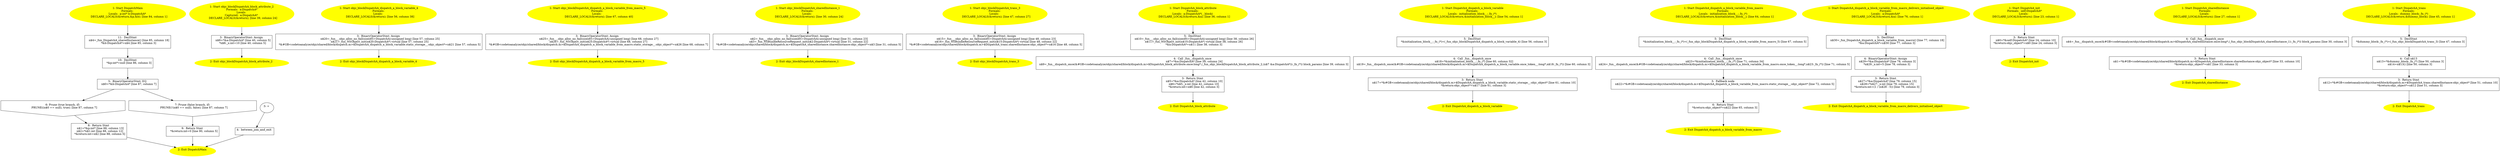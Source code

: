 /* @generated */
digraph cfg {
"DispatchMain.f6461dbdaeaf9a114cbe40f5f72fbb3f_1" [label="1: Start DispatchMain\nFormals: \nLocals:  p:int* b:DispatchA* \n   DECLARE_LOCALS(&return,&p,&b); [line 84, column 1]\n " color=yellow style=filled]
	

	 "DispatchMain.f6461dbdaeaf9a114cbe40f5f72fbb3f_1" -> "DispatchMain.f6461dbdaeaf9a114cbe40f5f72fbb3f_11" ;
"DispatchMain.f6461dbdaeaf9a114cbe40f5f72fbb3f_2" [label="2: Exit DispatchMain \n  " color=yellow style=filled]
	

"DispatchMain.f6461dbdaeaf9a114cbe40f5f72fbb3f_3" [label="3: + \n  " ]
	

	 "DispatchMain.f6461dbdaeaf9a114cbe40f5f72fbb3f_3" -> "DispatchMain.f6461dbdaeaf9a114cbe40f5f72fbb3f_4" ;
"DispatchMain.f6461dbdaeaf9a114cbe40f5f72fbb3f_4" [label="4:  between_join_and_exit \n  " shape="box"]
	

	 "DispatchMain.f6461dbdaeaf9a114cbe40f5f72fbb3f_4" -> "DispatchMain.f6461dbdaeaf9a114cbe40f5f72fbb3f_2" ;
"DispatchMain.f6461dbdaeaf9a114cbe40f5f72fbb3f_5" [label="5:  BinaryOperatorStmt: EQ \n   n$0=*&b:DispatchA* [line 87, column 7]\n " shape="box"]
	

	 "DispatchMain.f6461dbdaeaf9a114cbe40f5f72fbb3f_5" -> "DispatchMain.f6461dbdaeaf9a114cbe40f5f72fbb3f_6" ;
	 "DispatchMain.f6461dbdaeaf9a114cbe40f5f72fbb3f_5" -> "DispatchMain.f6461dbdaeaf9a114cbe40f5f72fbb3f_7" ;
"DispatchMain.f6461dbdaeaf9a114cbe40f5f72fbb3f_6" [label="6: Prune (true branch, if) \n   PRUNE((n$0 == null), true); [line 87, column 7]\n " shape="invhouse"]
	

	 "DispatchMain.f6461dbdaeaf9a114cbe40f5f72fbb3f_6" -> "DispatchMain.f6461dbdaeaf9a114cbe40f5f72fbb3f_8" ;
"DispatchMain.f6461dbdaeaf9a114cbe40f5f72fbb3f_7" [label="7: Prune (false branch, if) \n   PRUNE(!(n$0 == null), false); [line 87, column 7]\n " shape="invhouse"]
	

	 "DispatchMain.f6461dbdaeaf9a114cbe40f5f72fbb3f_7" -> "DispatchMain.f6461dbdaeaf9a114cbe40f5f72fbb3f_9" ;
"DispatchMain.f6461dbdaeaf9a114cbe40f5f72fbb3f_8" [label="8:  Return Stmt \n   n$1=*&p:int* [line 88, column 13]\n  n$2=*n$1:int [line 88, column 12]\n  *&return:int=n$2 [line 88, column 5]\n " shape="box"]
	

	 "DispatchMain.f6461dbdaeaf9a114cbe40f5f72fbb3f_8" -> "DispatchMain.f6461dbdaeaf9a114cbe40f5f72fbb3f_2" ;
"DispatchMain.f6461dbdaeaf9a114cbe40f5f72fbb3f_9" [label="9:  Return Stmt \n   *&return:int=0 [line 90, column 5]\n " shape="box"]
	

	 "DispatchMain.f6461dbdaeaf9a114cbe40f5f72fbb3f_9" -> "DispatchMain.f6461dbdaeaf9a114cbe40f5f72fbb3f_2" ;
"DispatchMain.f6461dbdaeaf9a114cbe40f5f72fbb3f_10" [label="10:  DeclStmt \n   *&p:int*=null [line 86, column 3]\n " shape="box"]
	

	 "DispatchMain.f6461dbdaeaf9a114cbe40f5f72fbb3f_10" -> "DispatchMain.f6461dbdaeaf9a114cbe40f5f72fbb3f_5" ;
"DispatchMain.f6461dbdaeaf9a114cbe40f5f72fbb3f_11" [label="11:  DeclStmt \n   n$4=_fun_DispatchA_sharedInstance() [line 85, column 18]\n  *&b:DispatchA*=n$4 [line 85, column 3]\n " shape="box"]
	

	 "DispatchMain.f6461dbdaeaf9a114cbe40f5f72fbb3f_11" -> "DispatchMain.f6461dbdaeaf9a114cbe40f5f72fbb3f_10" ;
"objc_blockDispatchA_block_attribute_2.871f06a0b12b5767153a5d30f3798261_1" [label="1: Start objc_blockDispatchA_block_attribute_2\nFormals:  a:DispatchA*\nLocals: \nCaptured:  a:DispatchA* \n   DECLARE_LOCALS(&return); [line 39, column 24]\n " color=yellow style=filled]
	

	 "objc_blockDispatchA_block_attribute_2.871f06a0b12b5767153a5d30f3798261_1" -> "objc_blockDispatchA_block_attribute_2.871f06a0b12b5767153a5d30f3798261_3" ;
"objc_blockDispatchA_block_attribute_2.871f06a0b12b5767153a5d30f3798261_2" [label="2: Exit objc_blockDispatchA_block_attribute_2 \n  " color=yellow style=filled]
	

"objc_blockDispatchA_block_attribute_2.871f06a0b12b5767153a5d30f3798261_3" [label="3:  BinaryOperatorStmt: Assign \n   n$8=*&a:DispatchA* [line 40, column 5]\n  *n$8._x:int=10 [line 40, column 5]\n " shape="box"]
	

	 "objc_blockDispatchA_block_attribute_2.871f06a0b12b5767153a5d30f3798261_3" -> "objc_blockDispatchA_block_attribute_2.871f06a0b12b5767153a5d30f3798261_2" ;
"objc_blockDispatchA_dispatch_a_block_variable_4.2eedc45fca2c35e6e8c11937ba7a2df8_1" [label="1: Start objc_blockDispatchA_dispatch_a_block_variable_4\nFormals: \nLocals:  \n   DECLARE_LOCALS(&return); [line 56, column 38]\n " color=yellow style=filled]
	

	 "objc_blockDispatchA_dispatch_a_block_variable_4.2eedc45fca2c35e6e8c11937ba7a2df8_1" -> "objc_blockDispatchA_dispatch_a_block_variable_4.2eedc45fca2c35e6e8c11937ba7a2df8_3" ;
"objc_blockDispatchA_dispatch_a_block_variable_4.2eedc45fca2c35e6e8c11937ba7a2df8_2" [label="2: Exit objc_blockDispatchA_dispatch_a_block_variable_4 \n  " color=yellow style=filled]
	

"objc_blockDispatchA_dispatch_a_block_variable_4.2eedc45fca2c35e6e8c11937ba7a2df8_3" [label="3:  BinaryOperatorStmt: Assign \n   n$20=_fun___objc_alloc_no_fail(sizeof(t=DispatchA):unsigned long) [line 57, column 25]\n  n$21=_fun_NSObject_init(n$20:DispatchA*) virtual [line 57, column 25]\n  *&#GB<codetoanalyze/objc/shared/block/dispatch.m>$DispatchA_dispatch_a_block_variable.static_storage__:objc_object*=n$21 [line 57, column 5]\n " shape="box"]
	

	 "objc_blockDispatchA_dispatch_a_block_variable_4.2eedc45fca2c35e6e8c11937ba7a2df8_3" -> "objc_blockDispatchA_dispatch_a_block_variable_4.2eedc45fca2c35e6e8c11937ba7a2df8_2" ;
"objc_blockDispatchA_dispatch_a_block_variable_from_macro_5.e4f37df69df9d95138cb008e85eedab8_1" [label="1: Start objc_blockDispatchA_dispatch_a_block_variable_from_macro_5\nFormals: \nLocals:  \n   DECLARE_LOCALS(&return); [line 67, column 40]\n " color=yellow style=filled]
	

	 "objc_blockDispatchA_dispatch_a_block_variable_from_macro_5.e4f37df69df9d95138cb008e85eedab8_1" -> "objc_blockDispatchA_dispatch_a_block_variable_from_macro_5.e4f37df69df9d95138cb008e85eedab8_3" ;
"objc_blockDispatchA_dispatch_a_block_variable_from_macro_5.e4f37df69df9d95138cb008e85eedab8_2" [label="2: Exit objc_blockDispatchA_dispatch_a_block_variable_from_macro_5 \n  " color=yellow style=filled]
	

"objc_blockDispatchA_dispatch_a_block_variable_from_macro_5.e4f37df69df9d95138cb008e85eedab8_3" [label="3:  BinaryOperatorStmt: Assign \n   n$25=_fun___objc_alloc_no_fail(sizeof(t=DispatchA):unsigned long) [line 68, column 27]\n  n$26=_fun_NSObject_init(n$25:DispatchA*) virtual [line 68, column 27]\n  *&#GB<codetoanalyze/objc/shared/block/dispatch.m>$DispatchA_dispatch_a_block_variable_from_macro.static_storage__:objc_object*=n$26 [line 68, column 7]\n " shape="box"]
	

	 "objc_blockDispatchA_dispatch_a_block_variable_from_macro_5.e4f37df69df9d95138cb008e85eedab8_3" -> "objc_blockDispatchA_dispatch_a_block_variable_from_macro_5.e4f37df69df9d95138cb008e85eedab8_2" ;
"objc_blockDispatchA_sharedInstance_1.0b8803e75b6a82e1a4530bcb953490e2_1" [label="1: Start objc_blockDispatchA_sharedInstance_1\nFormals: \nLocals:  \n   DECLARE_LOCALS(&return); [line 30, column 24]\n " color=yellow style=filled]
	

	 "objc_blockDispatchA_sharedInstance_1.0b8803e75b6a82e1a4530bcb953490e2_1" -> "objc_blockDispatchA_sharedInstance_1.0b8803e75b6a82e1a4530bcb953490e2_3" ;
"objc_blockDispatchA_sharedInstance_1.0b8803e75b6a82e1a4530bcb953490e2_2" [label="2: Exit objc_blockDispatchA_sharedInstance_1 \n  " color=yellow style=filled]
	

"objc_blockDispatchA_sharedInstance_1.0b8803e75b6a82e1a4530bcb953490e2_3" [label="3:  BinaryOperatorStmt: Assign \n   n$2=_fun___objc_alloc_no_fail(sizeof(t=DispatchA):unsigned long) [line 31, column 23]\n  n$3=_fun_NSBundleResourceRequest_init(n$2:DispatchA*) virtual [line 31, column 22]\n  *&#GB<codetoanalyze/objc/shared/block/dispatch.m>$DispatchA_sharedInstance.sharedInstance:objc_object*=n$3 [line 31, column 5]\n " shape="box"]
	

	 "objc_blockDispatchA_sharedInstance_1.0b8803e75b6a82e1a4530bcb953490e2_3" -> "objc_blockDispatchA_sharedInstance_1.0b8803e75b6a82e1a4530bcb953490e2_2" ;
"objc_blockDispatchA_trans_3.80c09fe69dc0d5591de63a0c525de29b_1" [label="1: Start objc_blockDispatchA_trans_3\nFormals: \nLocals:  \n   DECLARE_LOCALS(&return); [line 47, column 27]\n " color=yellow style=filled]
	

	 "objc_blockDispatchA_trans_3.80c09fe69dc0d5591de63a0c525de29b_1" -> "objc_blockDispatchA_trans_3.80c09fe69dc0d5591de63a0c525de29b_3" ;
"objc_blockDispatchA_trans_3.80c09fe69dc0d5591de63a0c525de29b_2" [label="2: Exit objc_blockDispatchA_trans_3 \n  " color=yellow style=filled]
	

"objc_blockDispatchA_trans_3.80c09fe69dc0d5591de63a0c525de29b_3" [label="3:  BinaryOperatorStmt: Assign \n   n$15=_fun___objc_alloc_no_fail(sizeof(t=DispatchA):unsigned long) [line 48, column 23]\n  n$16=_fun_NSBundleResourceRequest_init(n$15:DispatchA*) virtual [line 48, column 22]\n  *&#GB<codetoanalyze/objc/shared/block/dispatch.m>$DispatchA_trans.sharedInstance:objc_object*=n$16 [line 48, column 5]\n " shape="box"]
	

	 "objc_blockDispatchA_trans_3.80c09fe69dc0d5591de63a0c525de29b_3" -> "objc_blockDispatchA_trans_3.80c09fe69dc0d5591de63a0c525de29b_2" ;
"block_attribute#DispatchA#class.df997e345dbf19ec3438c667c942e14a_1" [label="1: Start DispatchA_block_attribute\nFormals: \nLocals:  a:DispatchA*(__block) \n   DECLARE_LOCALS(&return,&a); [line 36, column 1]\n " color=yellow style=filled]
	

	 "block_attribute#DispatchA#class.df997e345dbf19ec3438c667c942e14a_1" -> "block_attribute#DispatchA#class.df997e345dbf19ec3438c667c942e14a_5" ;
"block_attribute#DispatchA#class.df997e345dbf19ec3438c667c942e14a_2" [label="2: Exit DispatchA_block_attribute \n  " color=yellow style=filled]
	

"block_attribute#DispatchA#class.df997e345dbf19ec3438c667c942e14a_3" [label="3:  Return Stmt \n   n$5=*&a:DispatchA* [line 42, column 10]\n  n$6=*n$5._x:int [line 42, column 10]\n  *&return:int=n$6 [line 42, column 3]\n " shape="box"]
	

	 "block_attribute#DispatchA#class.df997e345dbf19ec3438c667c942e14a_3" -> "block_attribute#DispatchA#class.df997e345dbf19ec3438c667c942e14a_2" ;
"block_attribute#DispatchA#class.df997e345dbf19ec3438c667c942e14a_4" [label="4:  Call _fun__dispatch_once \n   n$7=*&a:DispatchA* [line 39, column 24]\n  n$9=_fun__dispatch_once(&#GB<codetoanalyze/objc/shared/block/dispatch.m>$DispatchA_block_attribute.once:long*,(_fun_objc_blockDispatchA_block_attribute_2,(n$7 &a:DispatchA*)):_fn_(*)) block_params [line 39, column 3]\n " shape="box"]
	

	 "block_attribute#DispatchA#class.df997e345dbf19ec3438c667c942e14a_4" -> "block_attribute#DispatchA#class.df997e345dbf19ec3438c667c942e14a_3" ;
"block_attribute#DispatchA#class.df997e345dbf19ec3438c667c942e14a_5" [label="5:  DeclStmt \n   n$10=_fun___objc_alloc_no_fail(sizeof(t=DispatchA):unsigned long) [line 38, column 26]\n  n$11=_fun_NSObject_init(n$10:DispatchA*) virtual [line 38, column 26]\n  *&a:DispatchA*=n$11 [line 38, column 3]\n " shape="box"]
	

	 "block_attribute#DispatchA#class.df997e345dbf19ec3438c667c942e14a_5" -> "block_attribute#DispatchA#class.df997e345dbf19ec3438c667c942e14a_4" ;
"dispatch_a_block_variable#DispatchA#class.3cc12dd22127281b8293b7c046d21bb2_1" [label="1: Start DispatchA_dispatch_a_block_variable\nFormals: \nLocals:  initialization_block__:_fn_(*) \n   DECLARE_LOCALS(&return,&initialization_block__); [line 54, column 1]\n " color=yellow style=filled]
	

	 "dispatch_a_block_variable#DispatchA#class.3cc12dd22127281b8293b7c046d21bb2_1" -> "dispatch_a_block_variable#DispatchA#class.3cc12dd22127281b8293b7c046d21bb2_5" ;
"dispatch_a_block_variable#DispatchA#class.3cc12dd22127281b8293b7c046d21bb2_2" [label="2: Exit DispatchA_dispatch_a_block_variable \n  " color=yellow style=filled]
	

"dispatch_a_block_variable#DispatchA#class.3cc12dd22127281b8293b7c046d21bb2_3" [label="3:  Return Stmt \n   n$17=*&#GB<codetoanalyze/objc/shared/block/dispatch.m>$DispatchA_dispatch_a_block_variable.static_storage__:objc_object* [line 61, column 10]\n  *&return:objc_object*=n$17 [line 61, column 3]\n " shape="box"]
	

	 "dispatch_a_block_variable#DispatchA#class.3cc12dd22127281b8293b7c046d21bb2_3" -> "dispatch_a_block_variable#DispatchA#class.3cc12dd22127281b8293b7c046d21bb2_2" ;
"dispatch_a_block_variable#DispatchA#class.3cc12dd22127281b8293b7c046d21bb2_4" [label="4:  Call _fun__dispatch_once \n   n$18=*&initialization_block__:_fn_(*) [line 60, column 32]\n  n$19=_fun__dispatch_once(&#GB<codetoanalyze/objc/shared/block/dispatch.m>$DispatchA_dispatch_a_block_variable.once_token__:long*,n$18:_fn_(*)) [line 60, column 3]\n " shape="box"]
	

	 "dispatch_a_block_variable#DispatchA#class.3cc12dd22127281b8293b7c046d21bb2_4" -> "dispatch_a_block_variable#DispatchA#class.3cc12dd22127281b8293b7c046d21bb2_3" ;
"dispatch_a_block_variable#DispatchA#class.3cc12dd22127281b8293b7c046d21bb2_5" [label="5:  DeclStmt \n   *&initialization_block__:_fn_(*)=(_fun_objc_blockDispatchA_dispatch_a_block_variable_4) [line 56, column 3]\n " shape="box"]
	

	 "dispatch_a_block_variable#DispatchA#class.3cc12dd22127281b8293b7c046d21bb2_5" -> "dispatch_a_block_variable#DispatchA#class.3cc12dd22127281b8293b7c046d21bb2_4" ;
"dispatch_a_block_variable_from_macro#DispatchA#class.92567a38d5ab3cf637f72030b1097441_1" [label="1: Start DispatchA_dispatch_a_block_variable_from_macro\nFormals: \nLocals:  initialization_block__:_fn_(*) \n   DECLARE_LOCALS(&return,&initialization_block__); [line 64, column 1]\n " color=yellow style=filled]
	

	 "dispatch_a_block_variable_from_macro#DispatchA#class.92567a38d5ab3cf637f72030b1097441_1" -> "dispatch_a_block_variable_from_macro#DispatchA#class.92567a38d5ab3cf637f72030b1097441_5" ;
"dispatch_a_block_variable_from_macro#DispatchA#class.92567a38d5ab3cf637f72030b1097441_2" [label="2: Exit DispatchA_dispatch_a_block_variable_from_macro \n  " color=yellow style=filled]
	

"dispatch_a_block_variable_from_macro#DispatchA#class.92567a38d5ab3cf637f72030b1097441_3" [label="3:  Fallback node \n   n$22=*&#GB<codetoanalyze/objc/shared/block/dispatch.m>$DispatchA_dispatch_a_block_variable_from_macro.static_storage__:objc_object* [line 72, column 5]\n " shape="box"]
	

	 "dispatch_a_block_variable_from_macro#DispatchA#class.92567a38d5ab3cf637f72030b1097441_3" -> "dispatch_a_block_variable_from_macro#DispatchA#class.92567a38d5ab3cf637f72030b1097441_6" ;
"dispatch_a_block_variable_from_macro#DispatchA#class.92567a38d5ab3cf637f72030b1097441_4" [label="4:  Call _fun__dispatch_once \n   n$23=*&initialization_block__:_fn_(*) [line 71, column 34]\n  n$24=_fun__dispatch_once(&#GB<codetoanalyze/objc/shared/block/dispatch.m>$DispatchA_dispatch_a_block_variable_from_macro.once_token__:long*,n$23:_fn_(*)) [line 71, column 5]\n " shape="box"]
	

	 "dispatch_a_block_variable_from_macro#DispatchA#class.92567a38d5ab3cf637f72030b1097441_4" -> "dispatch_a_block_variable_from_macro#DispatchA#class.92567a38d5ab3cf637f72030b1097441_3" ;
"dispatch_a_block_variable_from_macro#DispatchA#class.92567a38d5ab3cf637f72030b1097441_5" [label="5:  DeclStmt \n   *&initialization_block__:_fn_(*)=(_fun_objc_blockDispatchA_dispatch_a_block_variable_from_macro_5) [line 67, column 5]\n " shape="box"]
	

	 "dispatch_a_block_variable_from_macro#DispatchA#class.92567a38d5ab3cf637f72030b1097441_5" -> "dispatch_a_block_variable_from_macro#DispatchA#class.92567a38d5ab3cf637f72030b1097441_4" ;
"dispatch_a_block_variable_from_macro#DispatchA#class.92567a38d5ab3cf637f72030b1097441_6" [label="6:  Return Stmt \n   *&return:objc_object*=n$22 [line 65, column 3]\n " shape="box"]
	

	 "dispatch_a_block_variable_from_macro#DispatchA#class.92567a38d5ab3cf637f72030b1097441_6" -> "dispatch_a_block_variable_from_macro#DispatchA#class.92567a38d5ab3cf637f72030b1097441_2" ;
"dispatch_a_block_variable_from_macro_delivers_initialised_object#DispatchA#class.a58ef5afb5e1e9480b49788e2400c52c_1" [label="1: Start DispatchA_dispatch_a_block_variable_from_macro_delivers_initialised_object\nFormals: \nLocals:  a:DispatchA* \n   DECLARE_LOCALS(&return,&a); [line 76, column 1]\n " color=yellow style=filled]
	

	 "dispatch_a_block_variable_from_macro_delivers_initialised_object#DispatchA#class.a58ef5afb5e1e9480b49788e2400c52c_1" -> "dispatch_a_block_variable_from_macro_delivers_initialised_object#DispatchA#class.a58ef5afb5e1e9480b49788e2400c52c_5" ;
"dispatch_a_block_variable_from_macro_delivers_initialised_object#DispatchA#class.a58ef5afb5e1e9480b49788e2400c52c_2" [label="2: Exit DispatchA_dispatch_a_block_variable_from_macro_delivers_initialised_object \n  " color=yellow style=filled]
	

"dispatch_a_block_variable_from_macro_delivers_initialised_object#DispatchA#class.a58ef5afb5e1e9480b49788e2400c52c_3" [label="3:  Return Stmt \n   n$27=*&a:DispatchA* [line 79, column 15]\n  n$28=*n$27._x:int [line 79, column 15]\n  *&return:int=(1 / (n$28 - 5)) [line 79, column 3]\n " shape="box"]
	

	 "dispatch_a_block_variable_from_macro_delivers_initialised_object#DispatchA#class.a58ef5afb5e1e9480b49788e2400c52c_3" -> "dispatch_a_block_variable_from_macro_delivers_initialised_object#DispatchA#class.a58ef5afb5e1e9480b49788e2400c52c_2" ;
"dispatch_a_block_variable_from_macro_delivers_initialised_object#DispatchA#class.a58ef5afb5e1e9480b49788e2400c52c_4" [label="4:  BinaryOperatorStmt: Assign \n   n$29=*&a:DispatchA* [line 78, column 3]\n  *n$29._x:int=5 [line 78, column 3]\n " shape="box"]
	

	 "dispatch_a_block_variable_from_macro_delivers_initialised_object#DispatchA#class.a58ef5afb5e1e9480b49788e2400c52c_4" -> "dispatch_a_block_variable_from_macro_delivers_initialised_object#DispatchA#class.a58ef5afb5e1e9480b49788e2400c52c_3" ;
"dispatch_a_block_variable_from_macro_delivers_initialised_object#DispatchA#class.a58ef5afb5e1e9480b49788e2400c52c_5" [label="5:  DeclStmt \n   n$30=_fun_DispatchA_dispatch_a_block_variable_from_macro() [line 77, column 18]\n  *&a:DispatchA*=n$30 [line 77, column 3]\n " shape="box"]
	

	 "dispatch_a_block_variable_from_macro_delivers_initialised_object#DispatchA#class.a58ef5afb5e1e9480b49788e2400c52c_5" -> "dispatch_a_block_variable_from_macro_delivers_initialised_object#DispatchA#class.a58ef5afb5e1e9480b49788e2400c52c_4" ;
"init#DispatchA#instance.ff6c7b9a5a49bb46493519a4290a6582_1" [label="1: Start DispatchA_init\nFormals:  self:DispatchA*\nLocals:  \n   DECLARE_LOCALS(&return); [line 23, column 1]\n " color=yellow style=filled]
	

	 "init#DispatchA#instance.ff6c7b9a5a49bb46493519a4290a6582_1" -> "init#DispatchA#instance.ff6c7b9a5a49bb46493519a4290a6582_3" ;
"init#DispatchA#instance.ff6c7b9a5a49bb46493519a4290a6582_2" [label="2: Exit DispatchA_init \n  " color=yellow style=filled]
	

"init#DispatchA#instance.ff6c7b9a5a49bb46493519a4290a6582_3" [label="3:  Return Stmt \n   n$0=*&self:DispatchA* [line 24, column 10]\n  *&return:objc_object*=n$0 [line 24, column 3]\n " shape="box"]
	

	 "init#DispatchA#instance.ff6c7b9a5a49bb46493519a4290a6582_3" -> "init#DispatchA#instance.ff6c7b9a5a49bb46493519a4290a6582_2" ;
"sharedInstance#DispatchA#class.8992c6086d1ce5c225093940f62386ac_1" [label="1: Start DispatchA_sharedInstance\nFormals: \nLocals:  \n   DECLARE_LOCALS(&return); [line 27, column 1]\n " color=yellow style=filled]
	

	 "sharedInstance#DispatchA#class.8992c6086d1ce5c225093940f62386ac_1" -> "sharedInstance#DispatchA#class.8992c6086d1ce5c225093940f62386ac_4" ;
"sharedInstance#DispatchA#class.8992c6086d1ce5c225093940f62386ac_2" [label="2: Exit DispatchA_sharedInstance \n  " color=yellow style=filled]
	

"sharedInstance#DispatchA#class.8992c6086d1ce5c225093940f62386ac_3" [label="3:  Return Stmt \n   n$1=*&#GB<codetoanalyze/objc/shared/block/dispatch.m>$DispatchA_sharedInstance.sharedInstance:objc_object* [line 33, column 10]\n  *&return:objc_object*=n$1 [line 33, column 3]\n " shape="box"]
	

	 "sharedInstance#DispatchA#class.8992c6086d1ce5c225093940f62386ac_3" -> "sharedInstance#DispatchA#class.8992c6086d1ce5c225093940f62386ac_2" ;
"sharedInstance#DispatchA#class.8992c6086d1ce5c225093940f62386ac_4" [label="4:  Call _fun__dispatch_once \n   n$4=_fun__dispatch_once(&#GB<codetoanalyze/objc/shared/block/dispatch.m>$DispatchA_sharedInstance.once:long*,(_fun_objc_blockDispatchA_sharedInstance_1):_fn_(*)) block_params [line 30, column 3]\n " shape="box"]
	

	 "sharedInstance#DispatchA#class.8992c6086d1ce5c225093940f62386ac_4" -> "sharedInstance#DispatchA#class.8992c6086d1ce5c225093940f62386ac_3" ;
"trans#DispatchA#class.23f9d908a87deca79c235bc76ca6e941_1" [label="1: Start DispatchA_trans\nFormals: \nLocals:  dummy_block:_fn_(*) \n   DECLARE_LOCALS(&return,&dummy_block); [line 45, column 1]\n " color=yellow style=filled]
	

	 "trans#DispatchA#class.23f9d908a87deca79c235bc76ca6e941_1" -> "trans#DispatchA#class.23f9d908a87deca79c235bc76ca6e941_5" ;
"trans#DispatchA#class.23f9d908a87deca79c235bc76ca6e941_2" [label="2: Exit DispatchA_trans \n  " color=yellow style=filled]
	

"trans#DispatchA#class.23f9d908a87deca79c235bc76ca6e941_3" [label="3:  Return Stmt \n   n$12=*&#GB<codetoanalyze/objc/shared/block/dispatch.m>$DispatchA_trans.sharedInstance:objc_object* [line 51, column 10]\n  *&return:objc_object*=n$12 [line 51, column 3]\n " shape="box"]
	

	 "trans#DispatchA#class.23f9d908a87deca79c235bc76ca6e941_3" -> "trans#DispatchA#class.23f9d908a87deca79c235bc76ca6e941_2" ;
"trans#DispatchA#class.23f9d908a87deca79c235bc76ca6e941_4" [label="4:  Call n$13 \n   n$13=*&dummy_block:_fn_(*) [line 50, column 3]\n  n$14=n$13() [line 50, column 3]\n " shape="box"]
	

	 "trans#DispatchA#class.23f9d908a87deca79c235bc76ca6e941_4" -> "trans#DispatchA#class.23f9d908a87deca79c235bc76ca6e941_3" ;
"trans#DispatchA#class.23f9d908a87deca79c235bc76ca6e941_5" [label="5:  DeclStmt \n   *&dummy_block:_fn_(*)=(_fun_objc_blockDispatchA_trans_3) [line 47, column 3]\n " shape="box"]
	

	 "trans#DispatchA#class.23f9d908a87deca79c235bc76ca6e941_5" -> "trans#DispatchA#class.23f9d908a87deca79c235bc76ca6e941_4" ;
}
